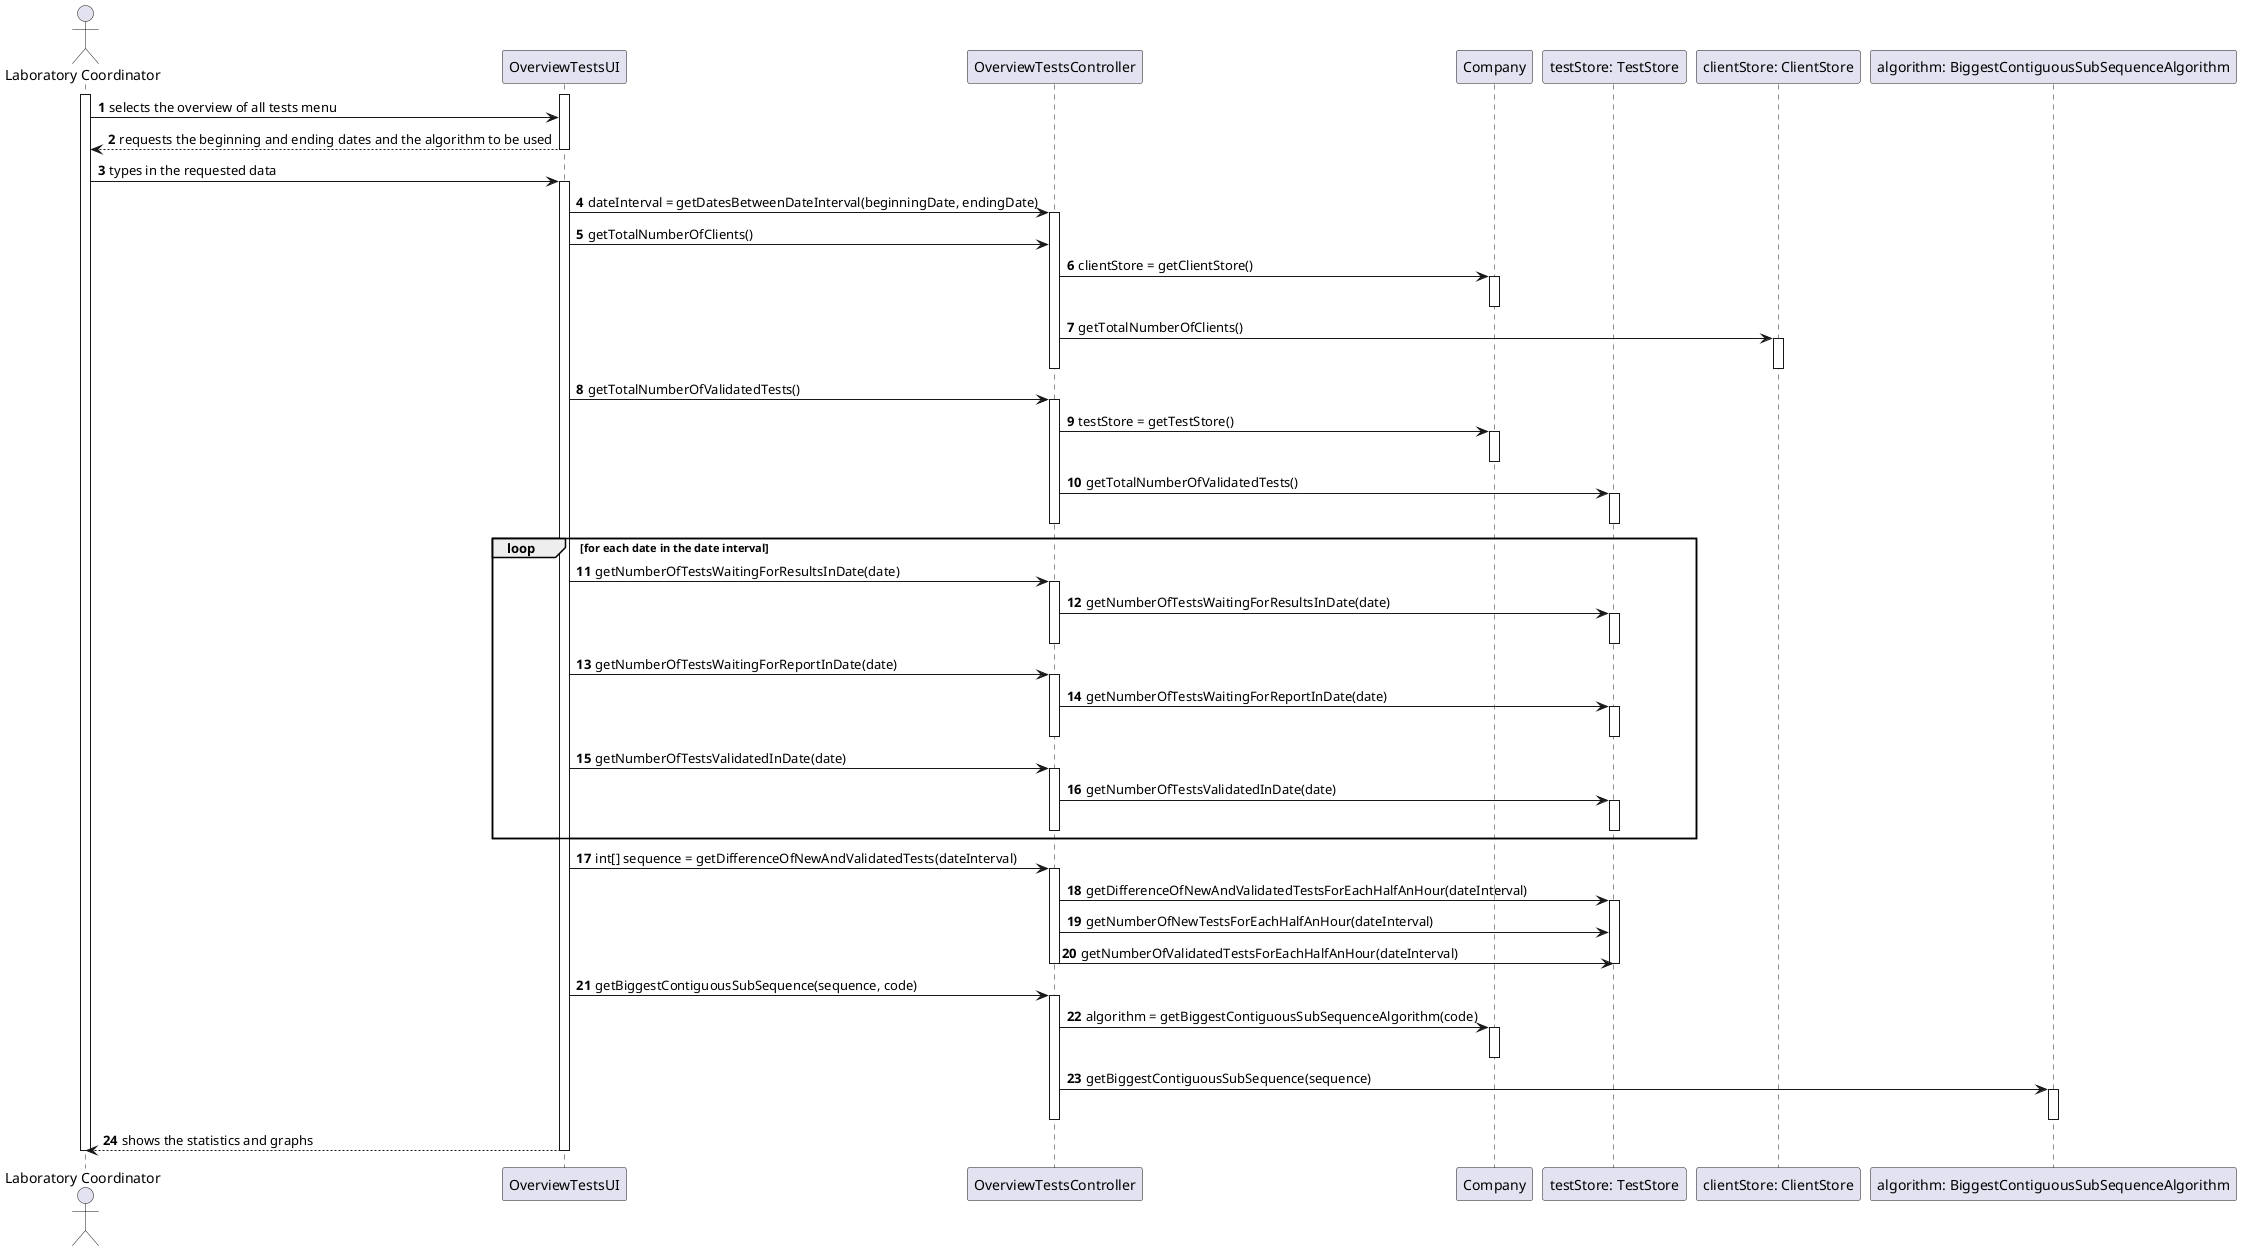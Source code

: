 @startuml

autonumber

actor "Laboratory Coordinator" as lc
participant "OverviewTestsUI" as otUI
participant "OverviewTestsController" as otC
participant "Company" as company
participant "testStore: TestStore" as ts
participant "clientStore: ClientStore" as cs
participant "algorithm: BiggestContiguousSubSequenceAlgorithm"

activate lc
activate otUI

lc -> otUI: selects the overview of all tests menu
otUI -[dotted]> lc: requests the beginning and ending dates and the algorithm to be used
deactivate otUI
lc -> otUI: types in the requested data
activate otUI
otUI -> otC: dateInterval = getDatesBetweenDateInterval(beginningDate, endingDate)
activate otC
otUI -> otC: getTotalNumberOfClients()
otC -> company: clientStore = getClientStore()
activate company
deactivate company
otC -> cs: getTotalNumberOfClients()
activate cs
deactivate cs
deactivate otC
otUI -> otC: getTotalNumberOfValidatedTests()
activate otC
otC -> company: testStore = getTestStore()
activate company
deactivate company
otC -> ts: getTotalNumberOfValidatedTests()
activate ts
deactivate ts
deactivate otC
loop for each date in the date interval
otUI -> otC: getNumberOfTestsWaitingForResultsInDate(date)
activate otC
otC -> ts: getNumberOfTestsWaitingForResultsInDate(date)
activate ts
deactivate ts
deactivate otC
otUI -> otC: getNumberOfTestsWaitingForReportInDate(date)
activate otC
otC -> ts: getNumberOfTestsWaitingForReportInDate(date)
activate ts
deactivate ts
deactivate otC
otUI -> otC: getNumberOfTestsValidatedInDate(date)
activate otC
otC -> ts: getNumberOfTestsValidatedInDate(date)
activate ts
deactivate ts
deactivate otC
end loop
otUI -> otC: int[] sequence = getDifferenceOfNewAndValidatedTests(dateInterval)
activate otC
otC -> ts: getDifferenceOfNewAndValidatedTestsForEachHalfAnHour(dateInterval)
activate ts
otC -> ts: getNumberOfNewTestsForEachHalfAnHour(dateInterval)
otC -> ts: getNumberOfValidatedTestsForEachHalfAnHour(dateInterval)
deactivate ts
deactivate otC
otUI -> otC: getBiggestContiguousSubSequence(sequence, code)
activate otC
otC -> company: algorithm = getBiggestContiguousSubSequenceAlgorithm(code)
activate company
deactivate company
otC -> "algorithm: BiggestContiguousSubSequenceAlgorithm": getBiggestContiguousSubSequence(sequence)
activate "algorithm: BiggestContiguousSubSequenceAlgorithm"
deactivate "algorithm: BiggestContiguousSubSequenceAlgorithm"
deactivate otC
otUI -[dotted]> lc: shows the statistics and graphs

deactivate otUI
deactivate lc

@enduml